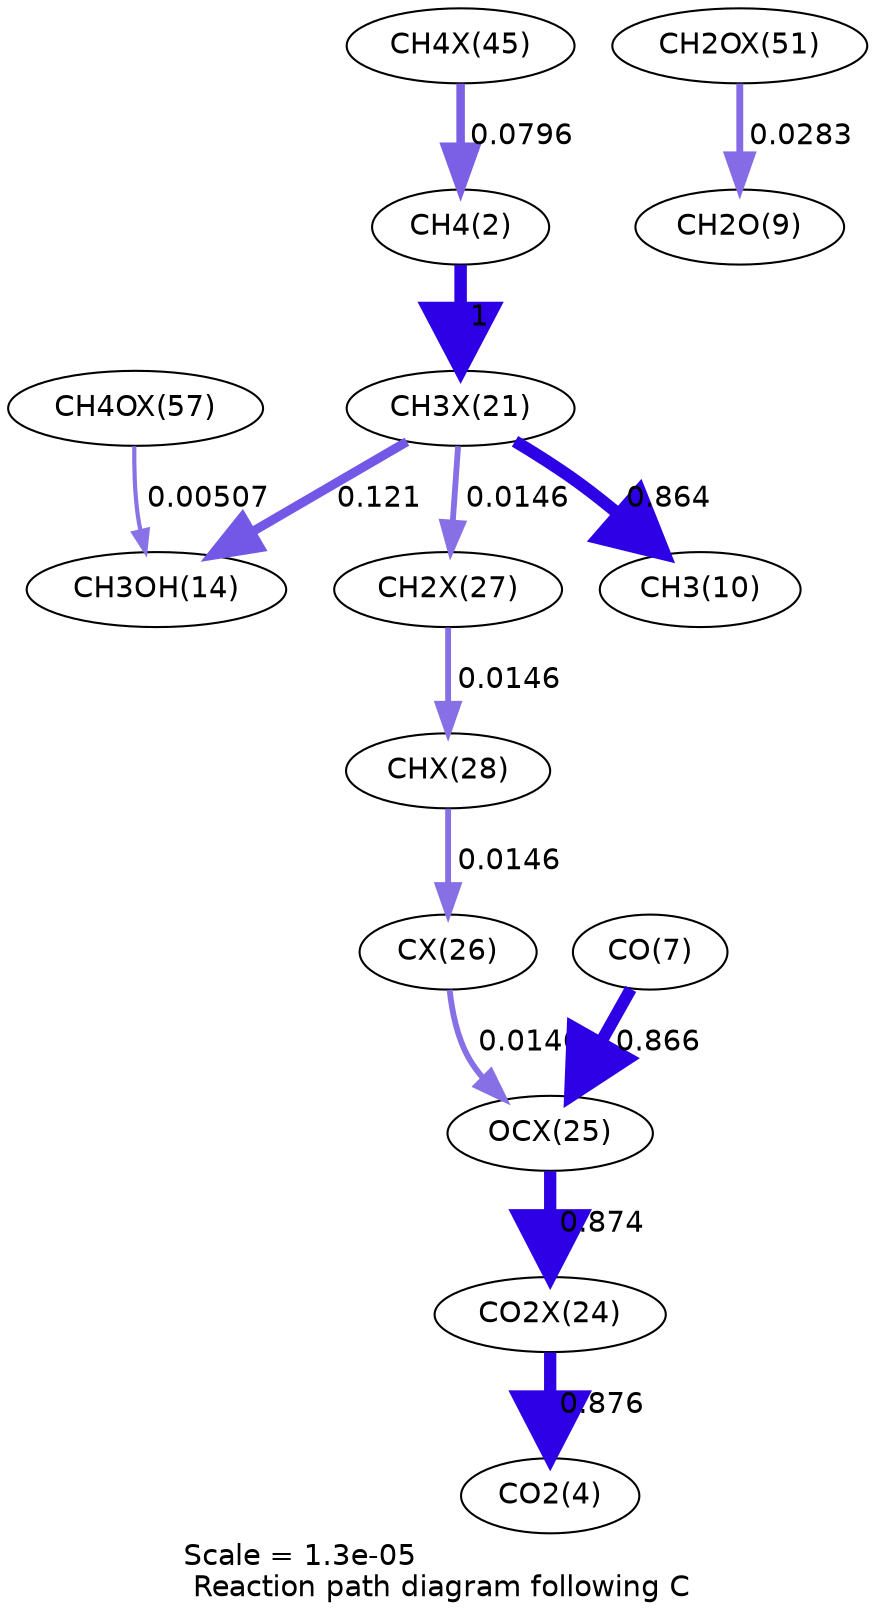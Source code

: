 digraph reaction_paths {
center=1;
s44 -> s4[fontname="Helvetica", penwidth=4.09, arrowsize=2.04, color="0.7, 0.58, 0.9"
, label=" 0.0796"];
s4 -> s36[fontname="Helvetica", penwidth=6, arrowsize=3, color="0.7, 1.5, 0.9"
, label=" 1"];
s36 -> s12[fontname="Helvetica", penwidth=5.89, arrowsize=2.94, color="0.7, 1.36, 0.9"
, label=" 0.864"];
s36 -> s16[fontname="Helvetica", penwidth=4.41, arrowsize=2.2, color="0.7, 0.621, 0.9"
, label=" 0.121"];
s36 -> s42[fontname="Helvetica", penwidth=2.81, arrowsize=1.4, color="0.7, 0.515, 0.9"
, label=" 0.0146"];
s53 -> s16[fontname="Helvetica", penwidth=2.01, arrowsize=1, color="0.7, 0.505, 0.9"
, label=" 0.00507"];
s42 -> s43[fontname="Helvetica", penwidth=2.81, arrowsize=1.4, color="0.7, 0.515, 0.9"
, label=" 0.0146"];
s43 -> s41[fontname="Helvetica", penwidth=2.81, arrowsize=1.4, color="0.7, 0.515, 0.9"
, label=" 0.0146"];
s41 -> s40[fontname="Helvetica", penwidth=2.81, arrowsize=1.4, color="0.7, 0.515, 0.9"
, label=" 0.0146"];
s9 -> s40[fontname="Helvetica", penwidth=5.89, arrowsize=2.95, color="0.7, 1.37, 0.9"
, label=" 0.866"];
s40 -> s39[fontname="Helvetica", penwidth=5.9, arrowsize=2.95, color="0.7, 1.37, 0.9"
, label=" 0.874"];
s39 -> s6[fontname="Helvetica", penwidth=5.9, arrowsize=2.95, color="0.7, 1.38, 0.9"
, label=" 0.876"];
s49 -> s11[fontname="Helvetica", penwidth=3.31, arrowsize=1.65, color="0.7, 0.528, 0.9"
, label=" 0.0283"];
s4 [ fontname="Helvetica", label="CH4(2)"];
s6 [ fontname="Helvetica", label="CO2(4)"];
s9 [ fontname="Helvetica", label="CO(7)"];
s11 [ fontname="Helvetica", label="CH2O(9)"];
s12 [ fontname="Helvetica", label="CH3(10)"];
s16 [ fontname="Helvetica", label="CH3OH(14)"];
s36 [ fontname="Helvetica", label="CH3X(21)"];
s39 [ fontname="Helvetica", label="CO2X(24)"];
s40 [ fontname="Helvetica", label="OCX(25)"];
s41 [ fontname="Helvetica", label="CX(26)"];
s42 [ fontname="Helvetica", label="CH2X(27)"];
s43 [ fontname="Helvetica", label="CHX(28)"];
s44 [ fontname="Helvetica", label="CH4X(45)"];
s49 [ fontname="Helvetica", label="CH2OX(51)"];
s53 [ fontname="Helvetica", label="CH4OX(57)"];
 label = "Scale = 1.3e-05\l Reaction path diagram following C";
 fontname = "Helvetica";
}

